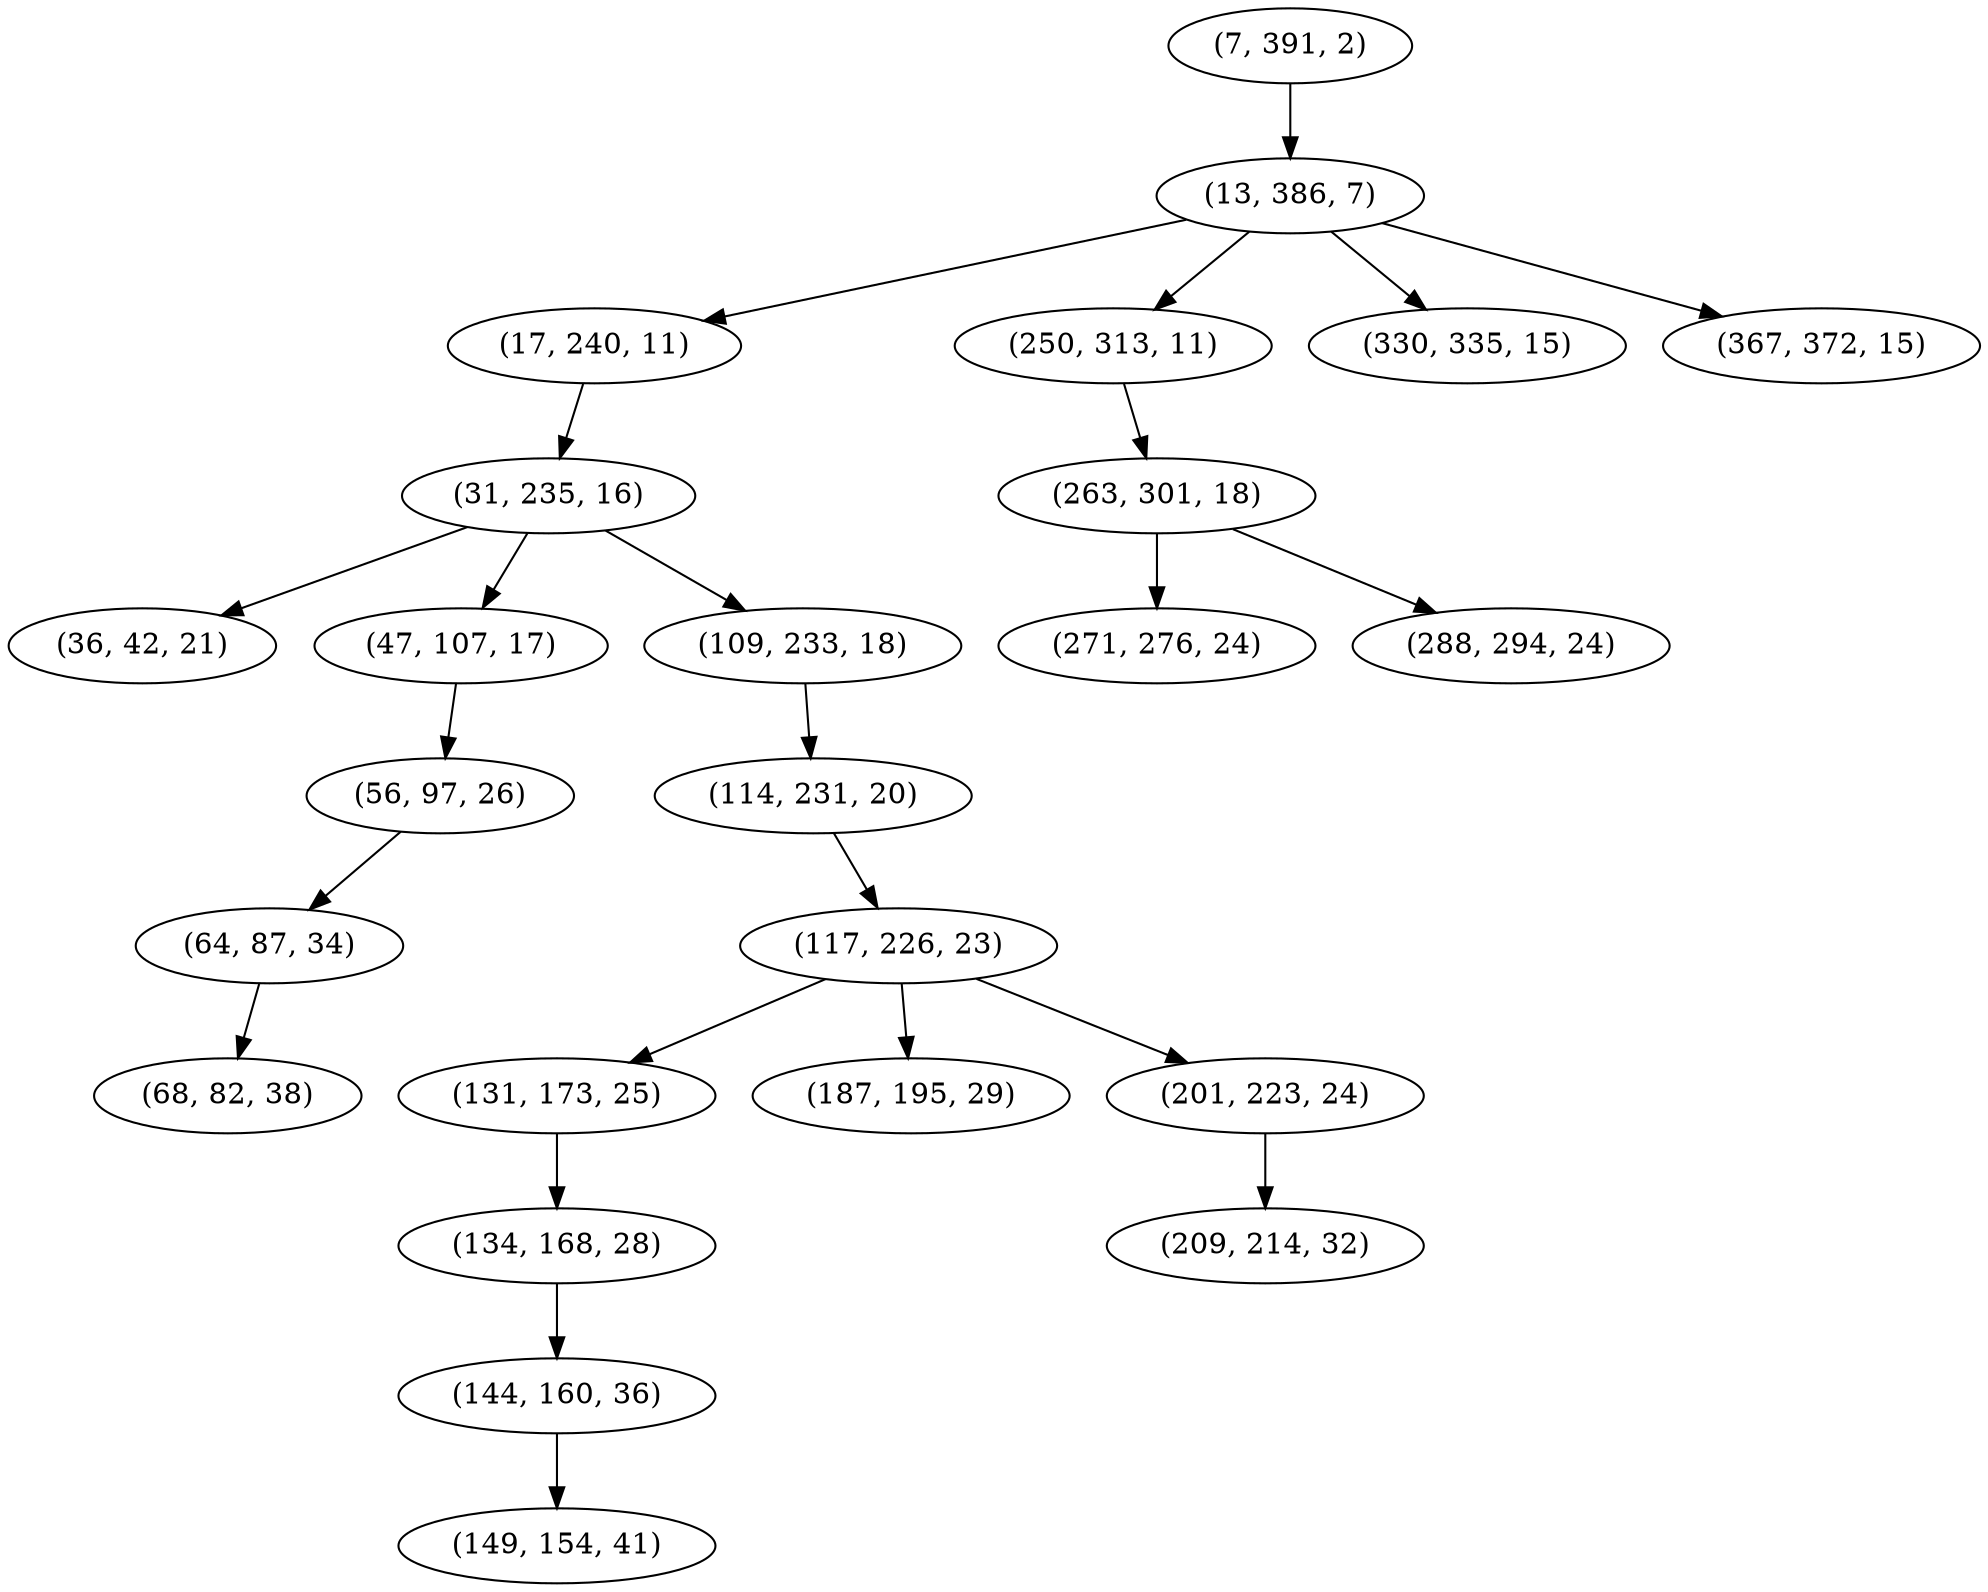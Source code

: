 digraph tree {
    "(7, 391, 2)";
    "(13, 386, 7)";
    "(17, 240, 11)";
    "(31, 235, 16)";
    "(36, 42, 21)";
    "(47, 107, 17)";
    "(56, 97, 26)";
    "(64, 87, 34)";
    "(68, 82, 38)";
    "(109, 233, 18)";
    "(114, 231, 20)";
    "(117, 226, 23)";
    "(131, 173, 25)";
    "(134, 168, 28)";
    "(144, 160, 36)";
    "(149, 154, 41)";
    "(187, 195, 29)";
    "(201, 223, 24)";
    "(209, 214, 32)";
    "(250, 313, 11)";
    "(263, 301, 18)";
    "(271, 276, 24)";
    "(288, 294, 24)";
    "(330, 335, 15)";
    "(367, 372, 15)";
    "(7, 391, 2)" -> "(13, 386, 7)";
    "(13, 386, 7)" -> "(17, 240, 11)";
    "(13, 386, 7)" -> "(250, 313, 11)";
    "(13, 386, 7)" -> "(330, 335, 15)";
    "(13, 386, 7)" -> "(367, 372, 15)";
    "(17, 240, 11)" -> "(31, 235, 16)";
    "(31, 235, 16)" -> "(36, 42, 21)";
    "(31, 235, 16)" -> "(47, 107, 17)";
    "(31, 235, 16)" -> "(109, 233, 18)";
    "(47, 107, 17)" -> "(56, 97, 26)";
    "(56, 97, 26)" -> "(64, 87, 34)";
    "(64, 87, 34)" -> "(68, 82, 38)";
    "(109, 233, 18)" -> "(114, 231, 20)";
    "(114, 231, 20)" -> "(117, 226, 23)";
    "(117, 226, 23)" -> "(131, 173, 25)";
    "(117, 226, 23)" -> "(187, 195, 29)";
    "(117, 226, 23)" -> "(201, 223, 24)";
    "(131, 173, 25)" -> "(134, 168, 28)";
    "(134, 168, 28)" -> "(144, 160, 36)";
    "(144, 160, 36)" -> "(149, 154, 41)";
    "(201, 223, 24)" -> "(209, 214, 32)";
    "(250, 313, 11)" -> "(263, 301, 18)";
    "(263, 301, 18)" -> "(271, 276, 24)";
    "(263, 301, 18)" -> "(288, 294, 24)";
}

